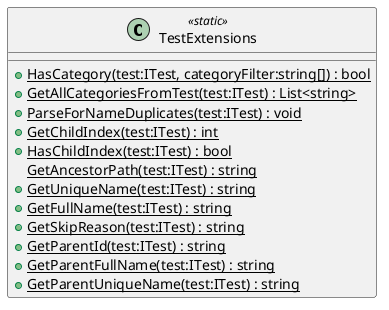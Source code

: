 @startuml
class TestExtensions <<static>> {
    + {static} HasCategory(test:ITest, categoryFilter:string[]) : bool
    + {static} GetAllCategoriesFromTest(test:ITest) : List<string>
    + {static} ParseForNameDuplicates(test:ITest) : void
    + {static} GetChildIndex(test:ITest) : int
    + {static} HasChildIndex(test:ITest) : bool
    {static} GetAncestorPath(test:ITest) : string
    + {static} GetUniqueName(test:ITest) : string
    + {static} GetFullName(test:ITest) : string
    + {static} GetSkipReason(test:ITest) : string
    + {static} GetParentId(test:ITest) : string
    + {static} GetParentFullName(test:ITest) : string
    + {static} GetParentUniqueName(test:ITest) : string
}
@enduml
